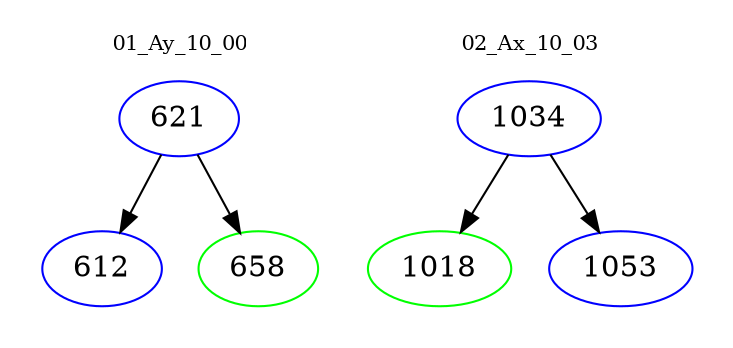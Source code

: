 digraph{
subgraph cluster_0 {
color = white
label = "01_Ay_10_00";
fontsize=10;
T0_621 [label="621", color="blue"]
T0_621 -> T0_612 [color="black"]
T0_612 [label="612", color="blue"]
T0_621 -> T0_658 [color="black"]
T0_658 [label="658", color="green"]
}
subgraph cluster_1 {
color = white
label = "02_Ax_10_03";
fontsize=10;
T1_1034 [label="1034", color="blue"]
T1_1034 -> T1_1018 [color="black"]
T1_1018 [label="1018", color="green"]
T1_1034 -> T1_1053 [color="black"]
T1_1053 [label="1053", color="blue"]
}
}
